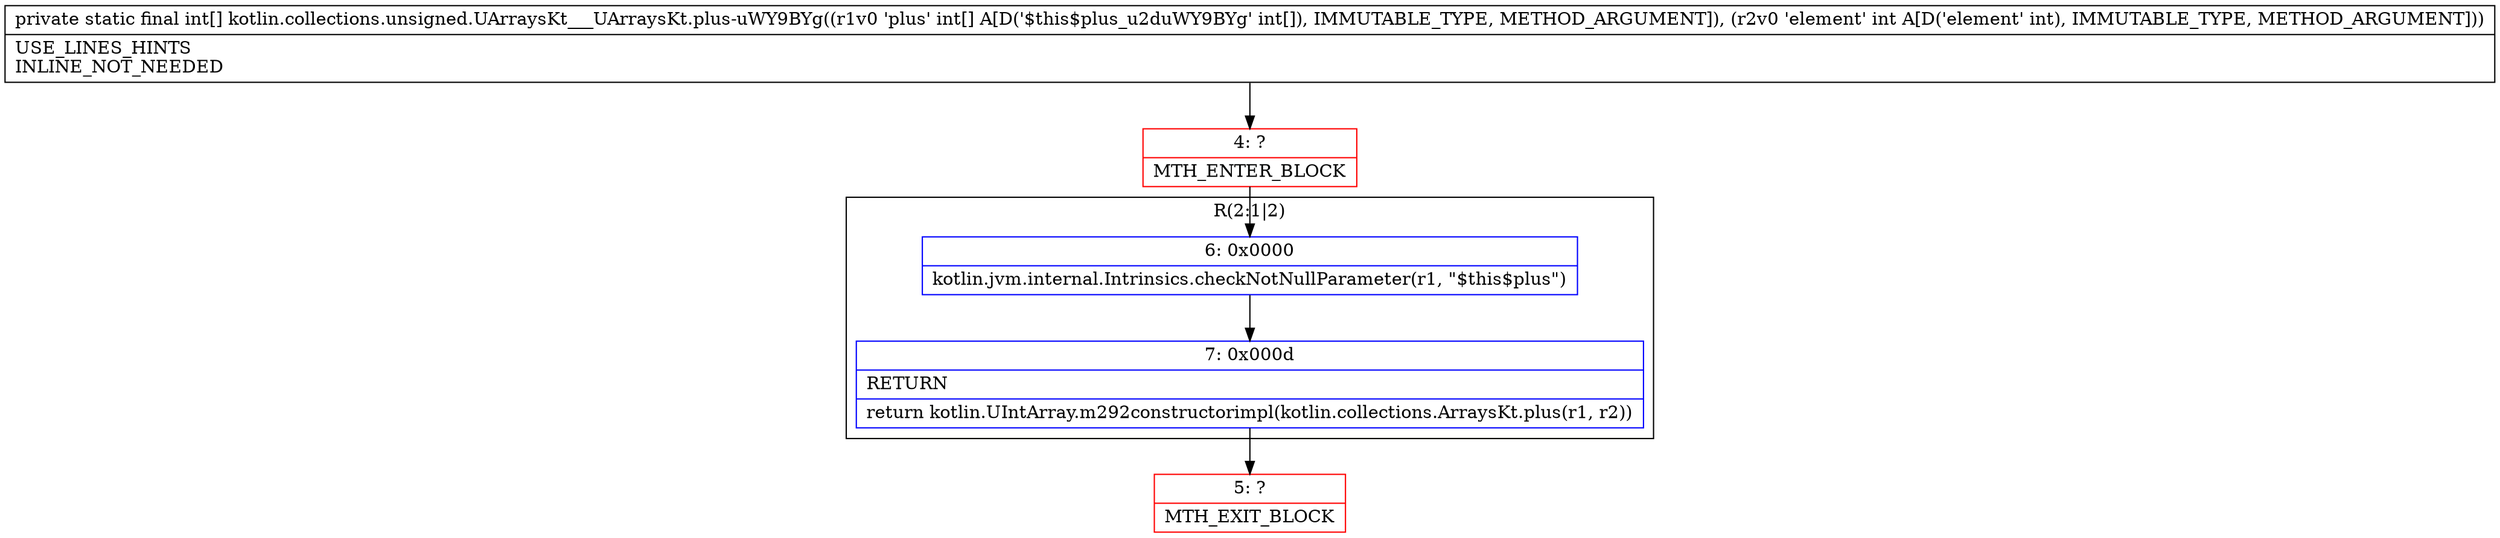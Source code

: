 digraph "CFG forkotlin.collections.unsigned.UArraysKt___UArraysKt.plus\-uWY9BYg([II)[I" {
subgraph cluster_Region_822964671 {
label = "R(2:1|2)";
node [shape=record,color=blue];
Node_6 [shape=record,label="{6\:\ 0x0000|kotlin.jvm.internal.Intrinsics.checkNotNullParameter(r1, \"$this$plus\")\l}"];
Node_7 [shape=record,label="{7\:\ 0x000d|RETURN\l|return kotlin.UIntArray.m292constructorimpl(kotlin.collections.ArraysKt.plus(r1, r2))\l}"];
}
Node_4 [shape=record,color=red,label="{4\:\ ?|MTH_ENTER_BLOCK\l}"];
Node_5 [shape=record,color=red,label="{5\:\ ?|MTH_EXIT_BLOCK\l}"];
MethodNode[shape=record,label="{private static final int[] kotlin.collections.unsigned.UArraysKt___UArraysKt.plus\-uWY9BYg((r1v0 'plus' int[] A[D('$this$plus_u2duWY9BYg' int[]), IMMUTABLE_TYPE, METHOD_ARGUMENT]), (r2v0 'element' int A[D('element' int), IMMUTABLE_TYPE, METHOD_ARGUMENT]))  | USE_LINES_HINTS\lINLINE_NOT_NEEDED\l}"];
MethodNode -> Node_4;Node_6 -> Node_7;
Node_7 -> Node_5;
Node_4 -> Node_6;
}


